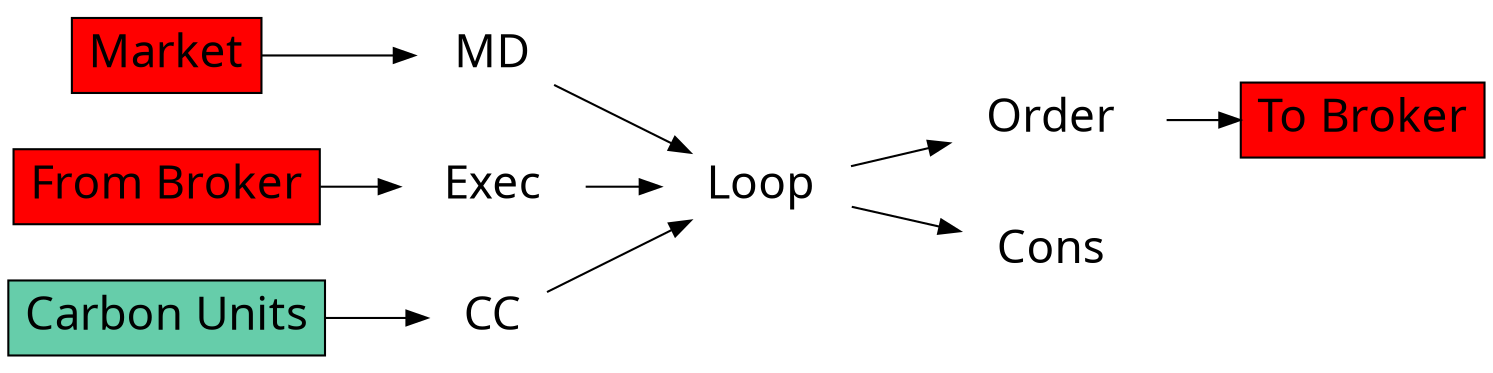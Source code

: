 digraph G2 {
   graph [rankdir = LR,
          imagepath="/home/andy/repos/dev/python"];
   
          node[fontname="Liberation", fontsize=22];
          
   // imgnode[shape=record,fontname="Liberation",image="/home/andy/repos/dev/python/example5.png"];
   // node[shape=record,fontname="Liberation"];

   Market[label="Market", shape = record, fontsize=22, fillcolor = red, style = filled];
   CU [label="Carbon Units", shape = record, fontsize=22, fillcolor = aquamarine3, style = filled];
   Brok [label="To Broker", shape = record, fontsize=22, fillcolor = red, style = filled];
   Broker [label="From Broker", shape = record, fontsize=22, fillcolor = red, style = filled];
   
   MD[color="white",label="MD",image="/home/andy/repos/dev/python/example5.png",imagepath="/home/andy/repos/dev/python"];
   Inbound[color="white",label="Exec",image="/home/andy/repos/dev/python/example5.png",imagepath="/home/andy/repos/dev/python"];
   Outbound[color="white",label="Order",image="/home/andy/repos/dev/python/example5.png",imagepath="/home/andy/repos/dev/python"];
   CommandControl[color="white",label="CC",image="/home/andy/repos/dev/python/example5.png",imagepath="/home/andy/repos/dev/python"];
   Concensus[color="white",label="Cons",image="/home/andy/repos/dev/python/example5.png",imagepath="/home/andy/repos/dev/python"];
   Source[color="white",label="Loop",image="/home/andy/repos/dev/python/example8.png",imagepath="/home/andy/repos/dev/python"];

   Market -> MD;
   Broker -> Inbound;
   CU     -> CommandControl;
   
   MD             -> Source;
   CommandControl -> Source;
   Inbound        -> Source;
   Source         -> Outbound;
   Source         -> Concensus;
   Outbound -> Brok;
   

}